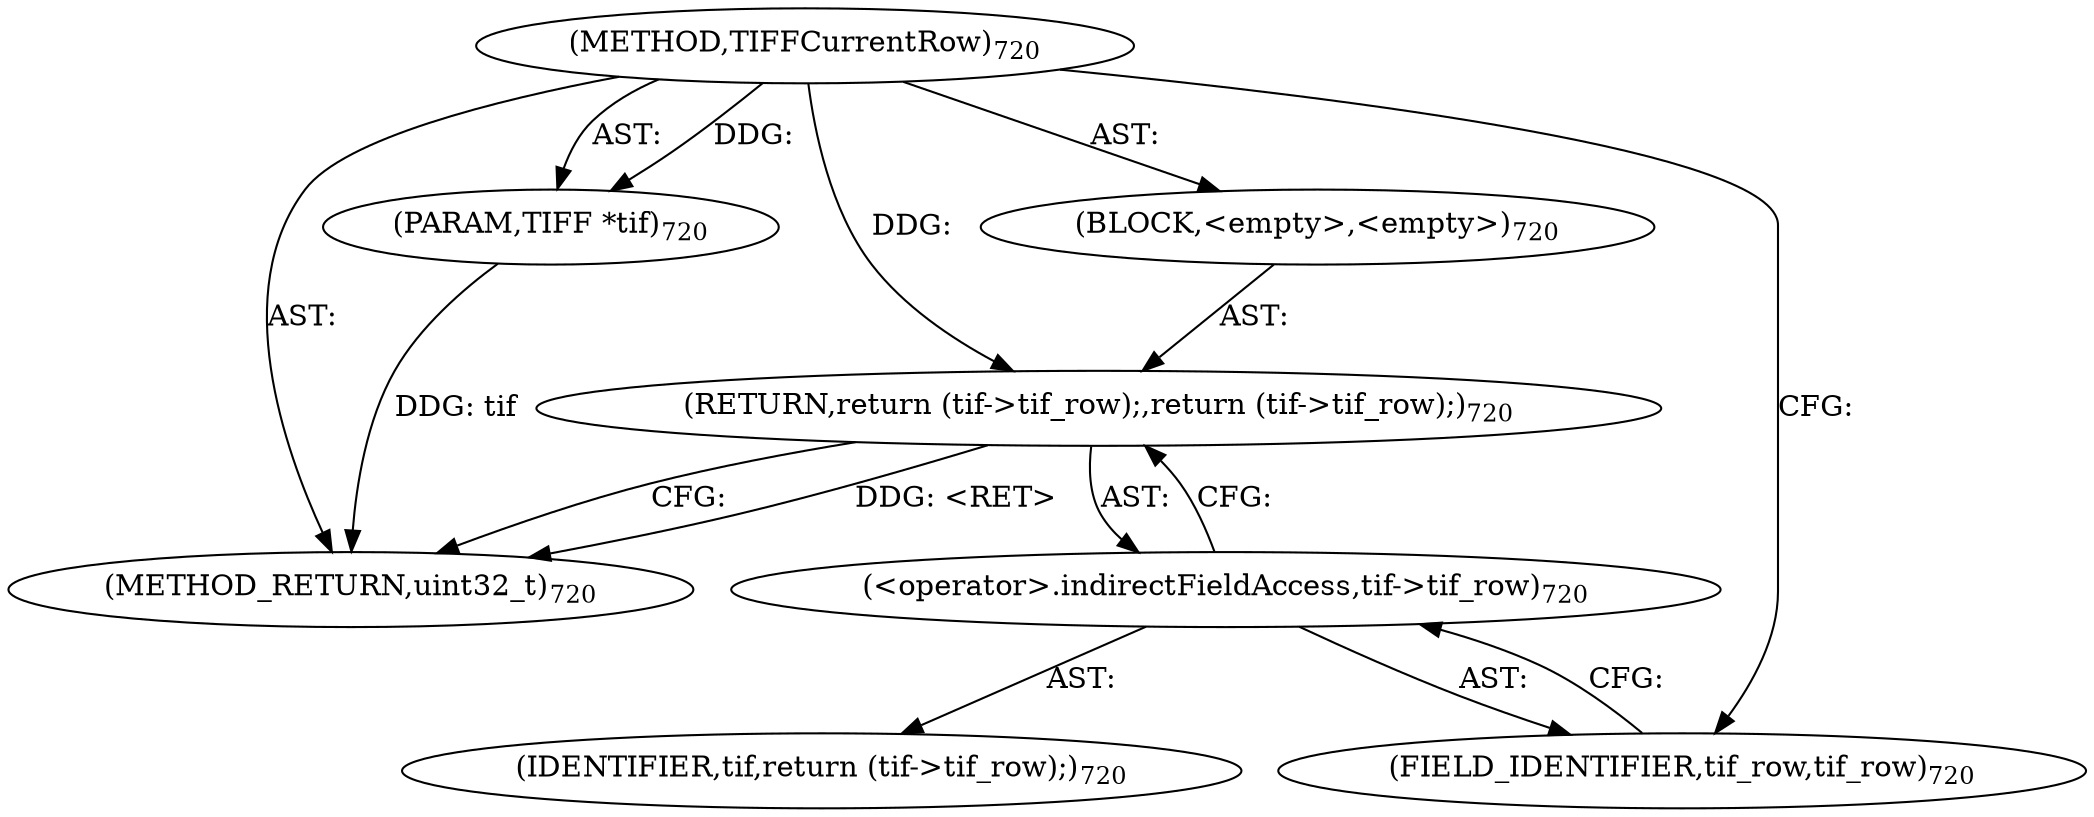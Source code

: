 digraph "TIFFCurrentRow" {  
"1538" [label = <(METHOD,TIFFCurrentRow)<SUB>720</SUB>> ]
"1539" [label = <(PARAM,TIFF *tif)<SUB>720</SUB>> ]
"1540" [label = <(BLOCK,&lt;empty&gt;,&lt;empty&gt;)<SUB>720</SUB>> ]
"1541" [label = <(RETURN,return (tif-&gt;tif_row);,return (tif-&gt;tif_row);)<SUB>720</SUB>> ]
"1542" [label = <(&lt;operator&gt;.indirectFieldAccess,tif-&gt;tif_row)<SUB>720</SUB>> ]
"1543" [label = <(IDENTIFIER,tif,return (tif-&gt;tif_row);)<SUB>720</SUB>> ]
"1544" [label = <(FIELD_IDENTIFIER,tif_row,tif_row)<SUB>720</SUB>> ]
"1545" [label = <(METHOD_RETURN,uint32_t)<SUB>720</SUB>> ]
  "1538" -> "1539"  [ label = "AST: "] 
  "1538" -> "1540"  [ label = "AST: "] 
  "1538" -> "1545"  [ label = "AST: "] 
  "1540" -> "1541"  [ label = "AST: "] 
  "1541" -> "1542"  [ label = "AST: "] 
  "1542" -> "1543"  [ label = "AST: "] 
  "1542" -> "1544"  [ label = "AST: "] 
  "1541" -> "1545"  [ label = "CFG: "] 
  "1542" -> "1541"  [ label = "CFG: "] 
  "1544" -> "1542"  [ label = "CFG: "] 
  "1538" -> "1544"  [ label = "CFG: "] 
  "1541" -> "1545"  [ label = "DDG: &lt;RET&gt;"] 
  "1539" -> "1545"  [ label = "DDG: tif"] 
  "1538" -> "1539"  [ label = "DDG: "] 
  "1538" -> "1541"  [ label = "DDG: "] 
}
